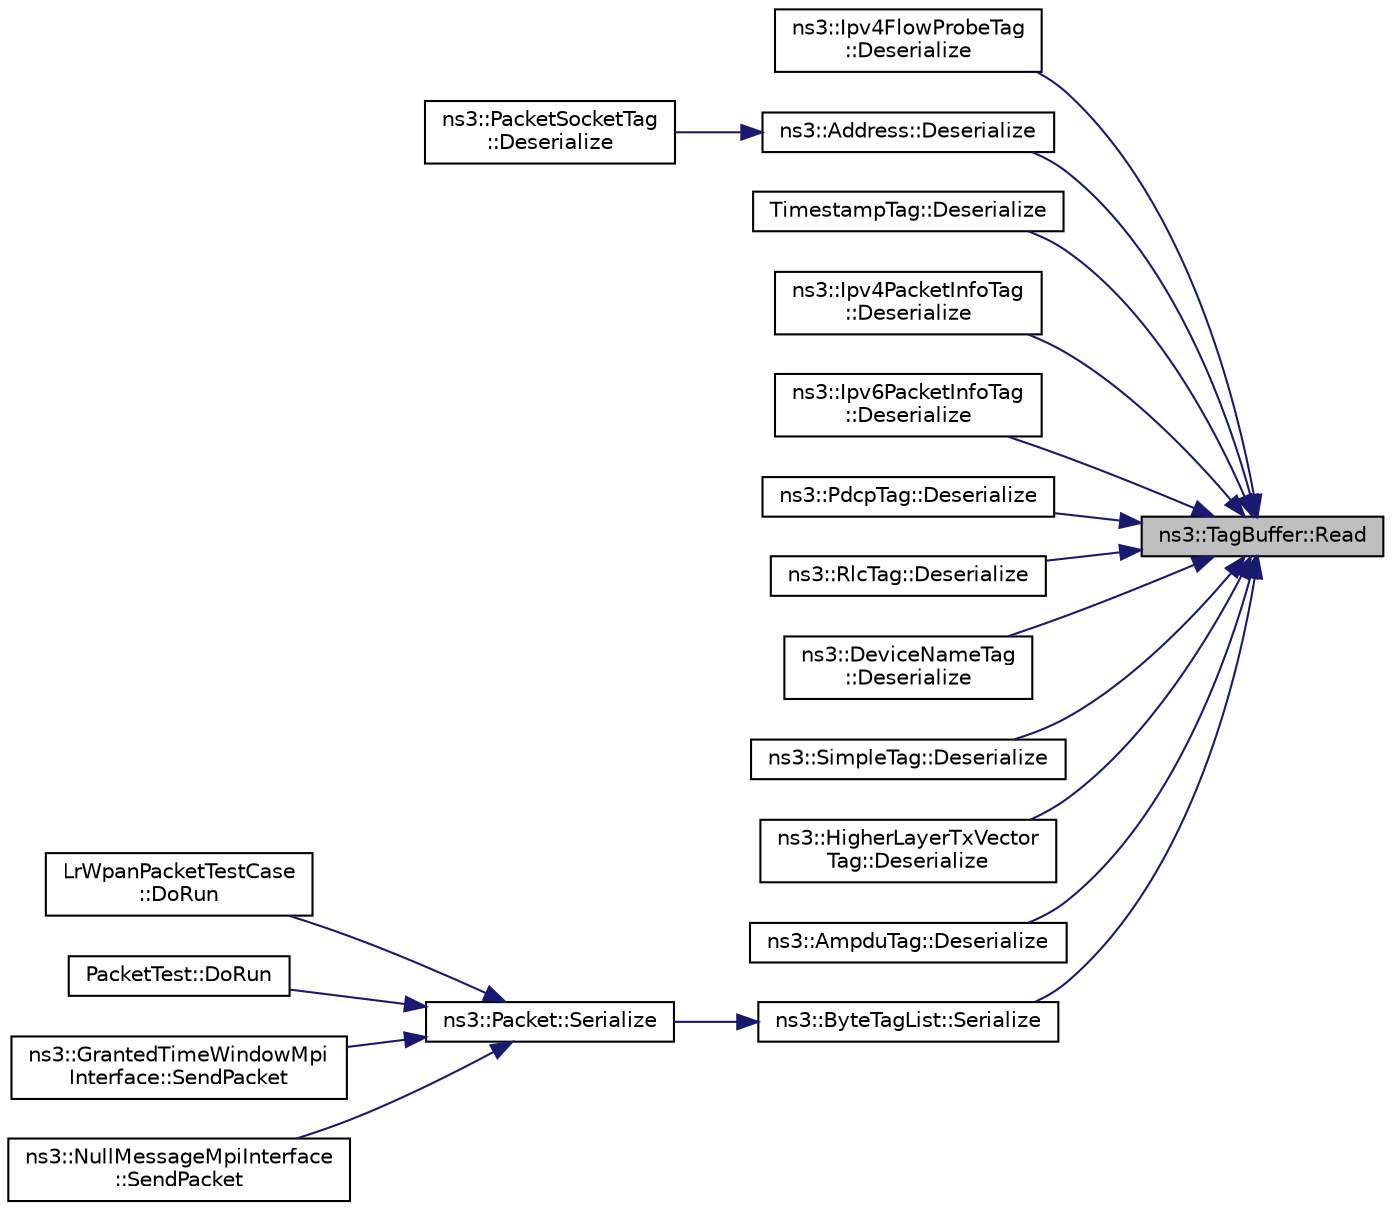 digraph "ns3::TagBuffer::Read"
{
 // LATEX_PDF_SIZE
  edge [fontname="Helvetica",fontsize="10",labelfontname="Helvetica",labelfontsize="10"];
  node [fontname="Helvetica",fontsize="10",shape=record];
  rankdir="RL";
  Node1 [label="ns3::TagBuffer::Read",height=0.2,width=0.4,color="black", fillcolor="grey75", style="filled", fontcolor="black",tooltip=" "];
  Node1 -> Node2 [dir="back",color="midnightblue",fontsize="10",style="solid",fontname="Helvetica"];
  Node2 [label="ns3::Ipv4FlowProbeTag\l::Deserialize",height=0.2,width=0.4,color="black", fillcolor="white", style="filled",URL="$classns3_1_1_ipv4_flow_probe_tag.html#a5deec6432e6924e3d57587a70426578f",tooltip=" "];
  Node1 -> Node3 [dir="back",color="midnightblue",fontsize="10",style="solid",fontname="Helvetica"];
  Node3 [label="ns3::Address::Deserialize",height=0.2,width=0.4,color="black", fillcolor="white", style="filled",URL="$classns3_1_1_address.html#ae17749a37c8e47b428e8ed77c383c2e2",tooltip=" "];
  Node3 -> Node4 [dir="back",color="midnightblue",fontsize="10",style="solid",fontname="Helvetica"];
  Node4 [label="ns3::PacketSocketTag\l::Deserialize",height=0.2,width=0.4,color="black", fillcolor="white", style="filled",URL="$classns3_1_1_packet_socket_tag.html#adbb985822134e35e1f516812b2b3e49e",tooltip=" "];
  Node1 -> Node5 [dir="back",color="midnightblue",fontsize="10",style="solid",fontname="Helvetica"];
  Node5 [label="TimestampTag::Deserialize",height=0.2,width=0.4,color="black", fillcolor="white", style="filled",URL="$class_timestamp_tag.html#a92125aa3e46798de3ae385aa8cc2cd52",tooltip=" "];
  Node1 -> Node6 [dir="back",color="midnightblue",fontsize="10",style="solid",fontname="Helvetica"];
  Node6 [label="ns3::Ipv4PacketInfoTag\l::Deserialize",height=0.2,width=0.4,color="black", fillcolor="white", style="filled",URL="$classns3_1_1_ipv4_packet_info_tag.html#adba3c57ba7d242f8429b6e132192c116",tooltip=" "];
  Node1 -> Node7 [dir="back",color="midnightblue",fontsize="10",style="solid",fontname="Helvetica"];
  Node7 [label="ns3::Ipv6PacketInfoTag\l::Deserialize",height=0.2,width=0.4,color="black", fillcolor="white", style="filled",URL="$classns3_1_1_ipv6_packet_info_tag.html#ae9289d0e1dd8c8a59752c2b1eda1c4d4",tooltip=" "];
  Node1 -> Node8 [dir="back",color="midnightblue",fontsize="10",style="solid",fontname="Helvetica"];
  Node8 [label="ns3::PdcpTag::Deserialize",height=0.2,width=0.4,color="black", fillcolor="white", style="filled",URL="$classns3_1_1_pdcp_tag.html#ad4da9d15f9c3bfffe445fa2670d90060",tooltip=" "];
  Node1 -> Node9 [dir="back",color="midnightblue",fontsize="10",style="solid",fontname="Helvetica"];
  Node9 [label="ns3::RlcTag::Deserialize",height=0.2,width=0.4,color="black", fillcolor="white", style="filled",URL="$classns3_1_1_rlc_tag.html#a56612a38cae85bb77494aeeb337f6346",tooltip=" "];
  Node1 -> Node10 [dir="back",color="midnightblue",fontsize="10",style="solid",fontname="Helvetica"];
  Node10 [label="ns3::DeviceNameTag\l::Deserialize",height=0.2,width=0.4,color="black", fillcolor="white", style="filled",URL="$classns3_1_1_device_name_tag.html#a4a07f0398eacffcd5170643822cc0c79",tooltip=" "];
  Node1 -> Node11 [dir="back",color="midnightblue",fontsize="10",style="solid",fontname="Helvetica"];
  Node11 [label="ns3::SimpleTag::Deserialize",height=0.2,width=0.4,color="black", fillcolor="white", style="filled",URL="$classns3_1_1_simple_tag.html#a794f63c51ab97cef29f81b01be377bc7",tooltip=" "];
  Node1 -> Node12 [dir="back",color="midnightblue",fontsize="10",style="solid",fontname="Helvetica"];
  Node12 [label="ns3::HigherLayerTxVector\lTag::Deserialize",height=0.2,width=0.4,color="black", fillcolor="white", style="filled",URL="$classns3_1_1_higher_layer_tx_vector_tag.html#ad095a66b9799cae9656432be76c273e6",tooltip=" "];
  Node1 -> Node13 [dir="back",color="midnightblue",fontsize="10",style="solid",fontname="Helvetica"];
  Node13 [label="ns3::AmpduTag::Deserialize",height=0.2,width=0.4,color="black", fillcolor="white", style="filled",URL="$classns3_1_1_ampdu_tag.html#aa9b9edcdae432bde2a2af250918d195e",tooltip=" "];
  Node1 -> Node14 [dir="back",color="midnightblue",fontsize="10",style="solid",fontname="Helvetica"];
  Node14 [label="ns3::ByteTagList::Serialize",height=0.2,width=0.4,color="black", fillcolor="white", style="filled",URL="$classns3_1_1_byte_tag_list.html#acb33b2a24f0d8a62ff035b15803cf40e",tooltip="Serialize the tag list into a byte buffer."];
  Node14 -> Node15 [dir="back",color="midnightblue",fontsize="10",style="solid",fontname="Helvetica"];
  Node15 [label="ns3::Packet::Serialize",height=0.2,width=0.4,color="black", fillcolor="white", style="filled",URL="$classns3_1_1_packet.html#a9cd43075e83f695f6d64cf78407d6eb0",tooltip="Serialize a packet, tags, and metadata into a byte buffer."];
  Node15 -> Node16 [dir="back",color="midnightblue",fontsize="10",style="solid",fontname="Helvetica"];
  Node16 [label="LrWpanPacketTestCase\l::DoRun",height=0.2,width=0.4,color="black", fillcolor="white", style="filled",URL="$class_lr_wpan_packet_test_case.html#ae85f64d48a71983a4a43f49e5571546a",tooltip="Implementation to actually run this TestCase."];
  Node15 -> Node17 [dir="back",color="midnightblue",fontsize="10",style="solid",fontname="Helvetica"];
  Node17 [label="PacketTest::DoRun",height=0.2,width=0.4,color="black", fillcolor="white", style="filled",URL="$class_packet_test.html#a2f4d69aa1b21616ea14efd54fee55da2",tooltip="Implementation to actually run this TestCase."];
  Node15 -> Node18 [dir="back",color="midnightblue",fontsize="10",style="solid",fontname="Helvetica"];
  Node18 [label="ns3::GrantedTimeWindowMpi\lInterface::SendPacket",height=0.2,width=0.4,color="black", fillcolor="white", style="filled",URL="$classns3_1_1_granted_time_window_mpi_interface.html#ac3b6bb4ae10c6e49001d664871b201c6",tooltip="Send a packet to a remote node."];
  Node15 -> Node19 [dir="back",color="midnightblue",fontsize="10",style="solid",fontname="Helvetica"];
  Node19 [label="ns3::NullMessageMpiInterface\l::SendPacket",height=0.2,width=0.4,color="black", fillcolor="white", style="filled",URL="$classns3_1_1_null_message_mpi_interface.html#a5bef503661f681b69f0c69abda3ed25a",tooltip="Send a packet to a remote node."];
}

